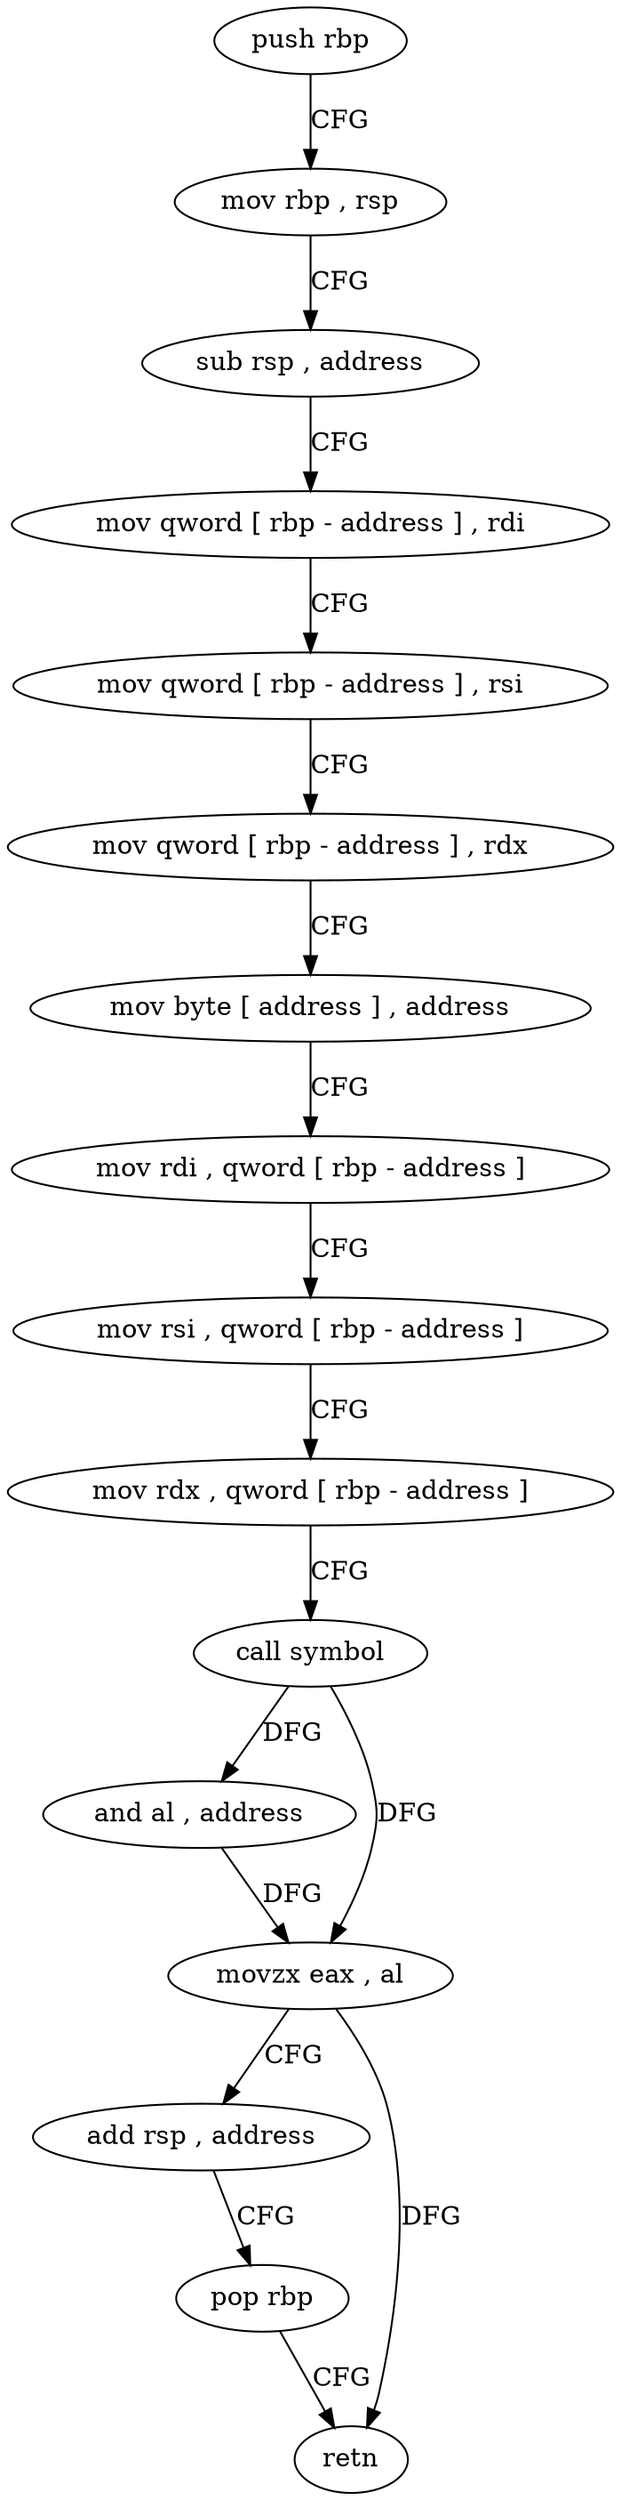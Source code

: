 digraph "func" {
"4272976" [label = "push rbp" ]
"4272977" [label = "mov rbp , rsp" ]
"4272980" [label = "sub rsp , address" ]
"4272984" [label = "mov qword [ rbp - address ] , rdi" ]
"4272988" [label = "mov qword [ rbp - address ] , rsi" ]
"4272992" [label = "mov qword [ rbp - address ] , rdx" ]
"4272996" [label = "mov byte [ address ] , address" ]
"4273004" [label = "mov rdi , qword [ rbp - address ]" ]
"4273008" [label = "mov rsi , qword [ rbp - address ]" ]
"4273012" [label = "mov rdx , qword [ rbp - address ]" ]
"4273016" [label = "call symbol" ]
"4273021" [label = "and al , address" ]
"4273023" [label = "movzx eax , al" ]
"4273026" [label = "add rsp , address" ]
"4273030" [label = "pop rbp" ]
"4273031" [label = "retn" ]
"4272976" -> "4272977" [ label = "CFG" ]
"4272977" -> "4272980" [ label = "CFG" ]
"4272980" -> "4272984" [ label = "CFG" ]
"4272984" -> "4272988" [ label = "CFG" ]
"4272988" -> "4272992" [ label = "CFG" ]
"4272992" -> "4272996" [ label = "CFG" ]
"4272996" -> "4273004" [ label = "CFG" ]
"4273004" -> "4273008" [ label = "CFG" ]
"4273008" -> "4273012" [ label = "CFG" ]
"4273012" -> "4273016" [ label = "CFG" ]
"4273016" -> "4273021" [ label = "DFG" ]
"4273016" -> "4273023" [ label = "DFG" ]
"4273021" -> "4273023" [ label = "DFG" ]
"4273023" -> "4273026" [ label = "CFG" ]
"4273023" -> "4273031" [ label = "DFG" ]
"4273026" -> "4273030" [ label = "CFG" ]
"4273030" -> "4273031" [ label = "CFG" ]
}
